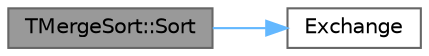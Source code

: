 digraph "TMergeSort::Sort"
{
 // INTERACTIVE_SVG=YES
 // LATEX_PDF_SIZE
  bgcolor="transparent";
  edge [fontname=Helvetica,fontsize=10,labelfontname=Helvetica,labelfontsize=10];
  node [fontname=Helvetica,fontsize=10,shape=box,height=0.2,width=0.4];
  rankdir="LR";
  Node1 [id="Node000001",label="TMergeSort::Sort",height=0.2,width=0.4,color="gray40", fillcolor="grey60", style="filled", fontcolor="black",tooltip="Sort the array."];
  Node1 -> Node2 [id="edge1_Node000001_Node000002",color="steelblue1",style="solid",tooltip=" "];
  Node2 [id="Node000002",label="Exchange",height=0.2,width=0.4,color="grey40", fillcolor="white", style="filled",URL="$d4/d24/UnrealTemplate_8h.html#a71208fce20d450e8a6365ce781998cc8",tooltip=" "];
}

